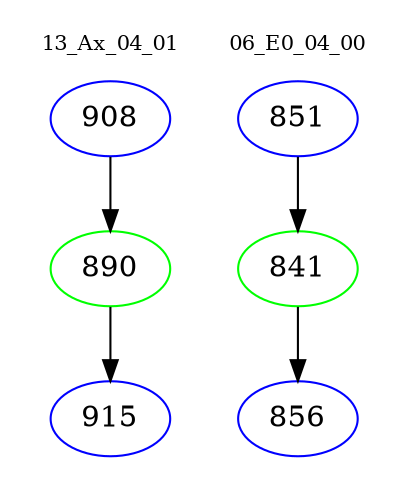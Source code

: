digraph{
subgraph cluster_0 {
color = white
label = "13_Ax_04_01";
fontsize=10;
T0_908 [label="908", color="blue"]
T0_908 -> T0_890 [color="black"]
T0_890 [label="890", color="green"]
T0_890 -> T0_915 [color="black"]
T0_915 [label="915", color="blue"]
}
subgraph cluster_1 {
color = white
label = "06_E0_04_00";
fontsize=10;
T1_851 [label="851", color="blue"]
T1_851 -> T1_841 [color="black"]
T1_841 [label="841", color="green"]
T1_841 -> T1_856 [color="black"]
T1_856 [label="856", color="blue"]
}
}
